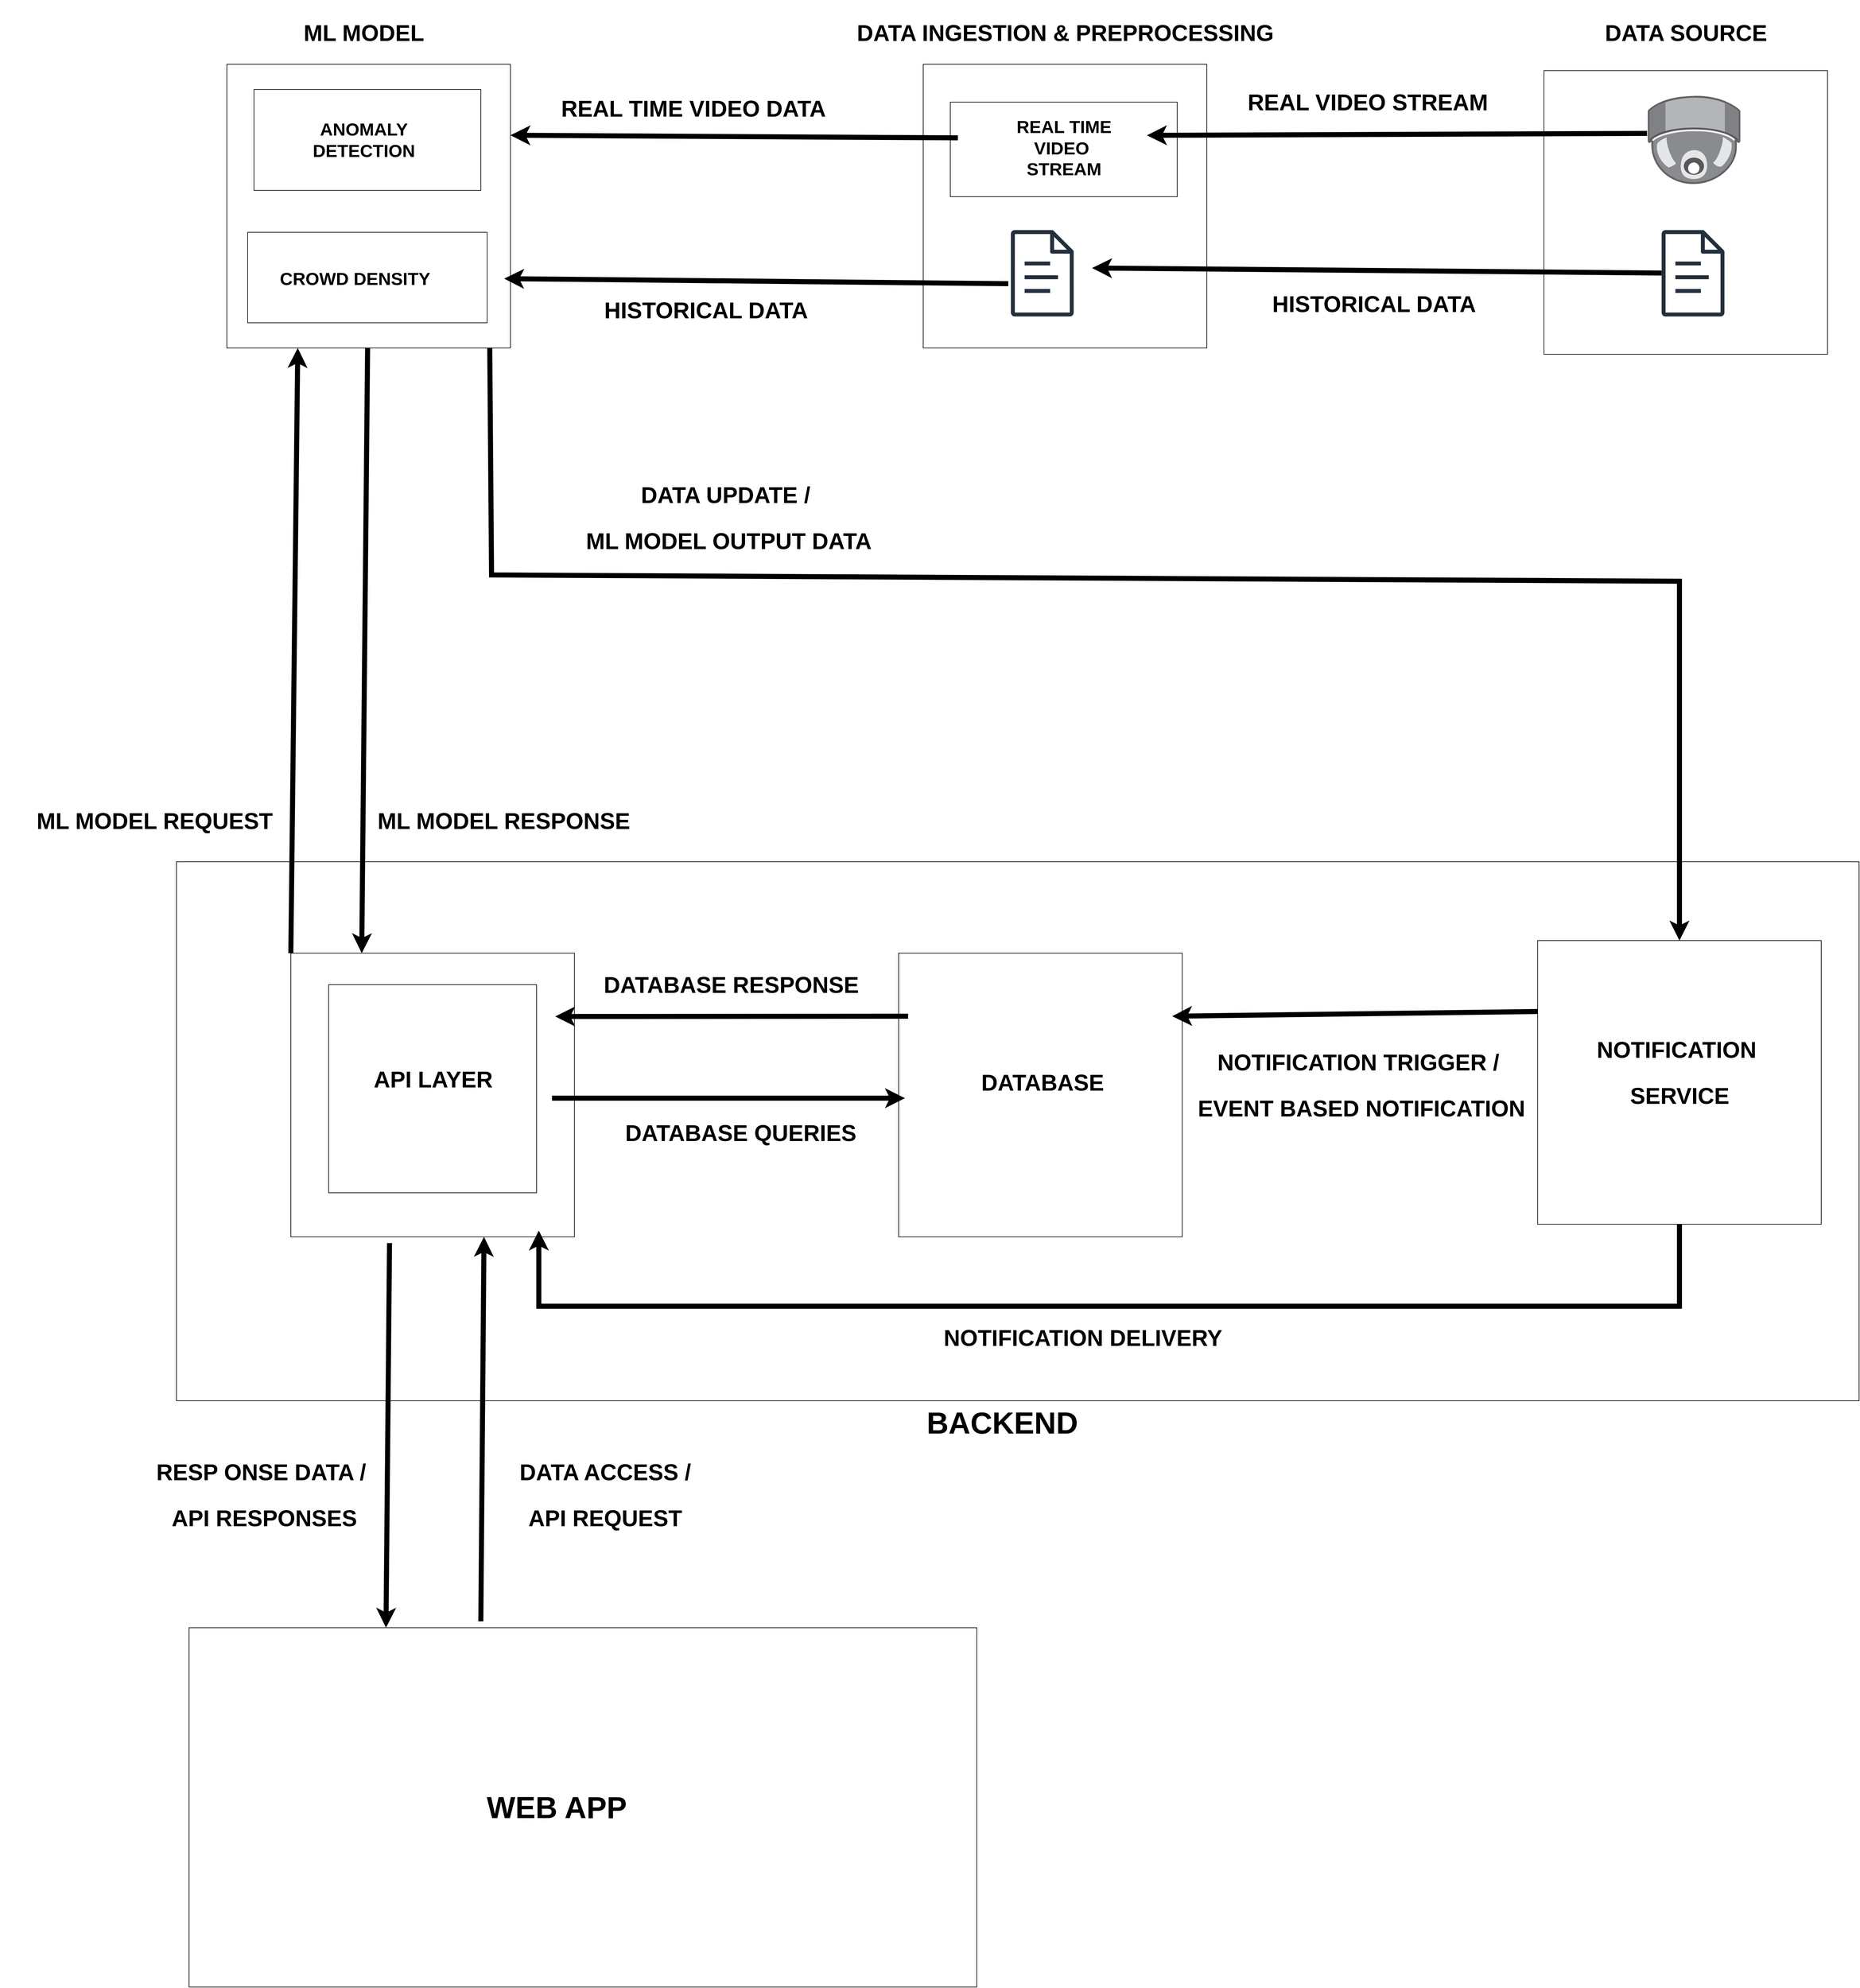 <mxfile version="21.7.5" type="github">
  <diagram id="C5RBs43oDa-KdzZeNtuy" name="Page-1">
    <mxGraphModel dx="3520" dy="1928" grid="1" gridSize="10" guides="1" tooltips="1" connect="1" arrows="1" fold="1" page="1" pageScale="1" pageWidth="3300" pageHeight="4681" math="0" shadow="0">
      <root>
        <mxCell id="WIyWlLk6GJQsqaUBKTNV-0" />
        <mxCell id="WIyWlLk6GJQsqaUBKTNV-1" parent="WIyWlLk6GJQsqaUBKTNV-0" />
        <mxCell id="kaSFXn8B5hOx50bhZMlp-4" value="" style="image;points=[];aspect=fixed;html=1;align=center;shadow=0;dashed=0;image=img/lib/allied_telesis/security/Surveillance_Camera_Ceiling.svg;" parent="WIyWlLk6GJQsqaUBKTNV-1" vertex="1">
          <mxGeometry x="2784" y="190" width="117.2" height="111.53" as="geometry" />
        </mxCell>
        <mxCell id="kaSFXn8B5hOx50bhZMlp-5" value="" style="whiteSpace=wrap;html=1;aspect=fixed;" parent="WIyWlLk6GJQsqaUBKTNV-1" vertex="1">
          <mxGeometry x="2700" y="160" width="450" height="450" as="geometry" />
        </mxCell>
        <mxCell id="kaSFXn8B5hOx50bhZMlp-6" value="" style="image;points=[];aspect=fixed;html=1;align=center;shadow=0;dashed=0;image=img/lib/allied_telesis/security/Surveillance_Camera_Ceiling.svg;" parent="WIyWlLk6GJQsqaUBKTNV-1" vertex="1">
          <mxGeometry x="2864.63" y="200" width="147.12" height="140" as="geometry" />
        </mxCell>
        <mxCell id="kaSFXn8B5hOx50bhZMlp-7" value="" style="sketch=0;outlineConnect=0;fontColor=#232F3E;gradientColor=none;fillColor=#232F3D;strokeColor=none;dashed=0;verticalLabelPosition=bottom;verticalAlign=top;align=center;html=1;fontSize=12;fontStyle=0;aspect=fixed;pointerEvents=1;shape=mxgraph.aws4.document;" parent="WIyWlLk6GJQsqaUBKTNV-1" vertex="1">
          <mxGeometry x="2886.5" y="413" width="100.11" height="137" as="geometry" />
        </mxCell>
        <mxCell id="kaSFXn8B5hOx50bhZMlp-9" value="&lt;h2&gt;DATA SOURCE&lt;/h2&gt;" style="text;strokeColor=none;fillColor=none;html=1;fontSize=24;fontStyle=1;verticalAlign=middle;align=center;" parent="WIyWlLk6GJQsqaUBKTNV-1" vertex="1">
          <mxGeometry x="2772" y="80" width="306" height="40" as="geometry" />
        </mxCell>
        <mxCell id="kaSFXn8B5hOx50bhZMlp-12" value="" style="whiteSpace=wrap;html=1;aspect=fixed;" parent="WIyWlLk6GJQsqaUBKTNV-1" vertex="1">
          <mxGeometry x="1715" y="150" width="450" height="450" as="geometry" />
        </mxCell>
        <mxCell id="kaSFXn8B5hOx50bhZMlp-13" value="" style="rounded=0;whiteSpace=wrap;html=1;" parent="WIyWlLk6GJQsqaUBKTNV-1" vertex="1">
          <mxGeometry x="1758" y="210" width="360" height="150" as="geometry" />
        </mxCell>
        <mxCell id="kaSFXn8B5hOx50bhZMlp-14" value="&lt;h3&gt;REAL TIME&lt;br&gt; VIDEO&amp;nbsp;&lt;br&gt;STREAM&lt;/h3&gt;" style="text;strokeColor=none;fillColor=none;html=1;fontSize=24;fontStyle=1;verticalAlign=middle;align=center;" parent="WIyWlLk6GJQsqaUBKTNV-1" vertex="1">
          <mxGeometry x="1888" y="270" width="100" height="26" as="geometry" />
        </mxCell>
        <mxCell id="kaSFXn8B5hOx50bhZMlp-15" value="" style="sketch=0;outlineConnect=0;fontColor=#232F3E;gradientColor=none;fillColor=#232F3D;strokeColor=none;dashed=0;verticalLabelPosition=bottom;verticalAlign=top;align=center;html=1;fontSize=12;fontStyle=0;aspect=fixed;pointerEvents=1;shape=mxgraph.aws4.document;" parent="WIyWlLk6GJQsqaUBKTNV-1" vertex="1">
          <mxGeometry x="1853.89" y="413" width="100.11" height="137" as="geometry" />
        </mxCell>
        <mxCell id="kaSFXn8B5hOx50bhZMlp-18" value="&lt;h2&gt;DATA INGESTION &amp;amp; PREPROCESSING&lt;/h2&gt;" style="text;strokeColor=none;fillColor=none;html=1;fontSize=24;fontStyle=1;verticalAlign=middle;align=center;" parent="WIyWlLk6GJQsqaUBKTNV-1" vertex="1">
          <mxGeometry x="1692" y="80" width="496" height="40" as="geometry" />
        </mxCell>
        <mxCell id="kaSFXn8B5hOx50bhZMlp-22" value="" style="endArrow=classic;html=1;rounded=0;strokeWidth=8;" parent="WIyWlLk6GJQsqaUBKTNV-1" source="kaSFXn8B5hOx50bhZMlp-7" edge="1">
          <mxGeometry width="50" height="50" relative="1" as="geometry">
            <mxPoint x="2547.63" y="480" as="sourcePoint" />
            <mxPoint x="1982.946" y="473.15" as="targetPoint" />
            <Array as="points" />
          </mxGeometry>
        </mxCell>
        <mxCell id="kaSFXn8B5hOx50bhZMlp-24" value="" style="endArrow=classic;html=1;rounded=0;strokeWidth=8;exitX=-0.007;exitY=0.426;exitDx=0;exitDy=0;exitPerimeter=0;" parent="WIyWlLk6GJQsqaUBKTNV-1" source="kaSFXn8B5hOx50bhZMlp-6" edge="1">
          <mxGeometry width="50" height="50" relative="1" as="geometry">
            <mxPoint x="2510" y="262.67" as="sourcePoint" />
            <mxPoint x="2070" y="262.67" as="targetPoint" />
          </mxGeometry>
        </mxCell>
        <mxCell id="kaSFXn8B5hOx50bhZMlp-26" value="" style="whiteSpace=wrap;html=1;aspect=fixed;" parent="WIyWlLk6GJQsqaUBKTNV-1" vertex="1">
          <mxGeometry x="610" y="150" width="450" height="450" as="geometry" />
        </mxCell>
        <mxCell id="kaSFXn8B5hOx50bhZMlp-27" value="" style="endArrow=classic;html=1;rounded=0;strokeWidth=8;" parent="WIyWlLk6GJQsqaUBKTNV-1" edge="1">
          <mxGeometry width="50" height="50" relative="1" as="geometry">
            <mxPoint x="1850" y="498" as="sourcePoint" />
            <mxPoint x="1050" y="490" as="targetPoint" />
            <Array as="points" />
          </mxGeometry>
        </mxCell>
        <mxCell id="kaSFXn8B5hOx50bhZMlp-28" value="" style="rounded=0;whiteSpace=wrap;html=1;" parent="WIyWlLk6GJQsqaUBKTNV-1" vertex="1">
          <mxGeometry x="643" y="416.5" width="380" height="143.5" as="geometry" />
        </mxCell>
        <mxCell id="kaSFXn8B5hOx50bhZMlp-29" value="&lt;h3&gt;CROWD DENSITY&lt;/h3&gt;" style="text;strokeColor=none;fillColor=none;html=1;fontSize=24;fontStyle=1;verticalAlign=middle;align=center;" parent="WIyWlLk6GJQsqaUBKTNV-1" vertex="1">
          <mxGeometry x="703" y="470" width="220" height="40" as="geometry" />
        </mxCell>
        <mxCell id="kaSFXn8B5hOx50bhZMlp-30" value="" style="rounded=0;whiteSpace=wrap;html=1;" parent="WIyWlLk6GJQsqaUBKTNV-1" vertex="1">
          <mxGeometry x="653" y="190" width="360" height="160" as="geometry" />
        </mxCell>
        <mxCell id="kaSFXn8B5hOx50bhZMlp-31" value="&lt;h3&gt;ANOMALY&lt;br&gt; DETECTION&lt;/h3&gt;" style="text;strokeColor=none;fillColor=none;html=1;fontSize=24;fontStyle=1;verticalAlign=middle;align=center;" parent="WIyWlLk6GJQsqaUBKTNV-1" vertex="1">
          <mxGeometry x="711.5" y="235" width="230" height="70" as="geometry" />
        </mxCell>
        <mxCell id="kaSFXn8B5hOx50bhZMlp-32" value="" style="endArrow=classic;html=1;rounded=0;strokeWidth=8;entryX=1;entryY=0.25;entryDx=0;entryDy=0;" parent="WIyWlLk6GJQsqaUBKTNV-1" target="kaSFXn8B5hOx50bhZMlp-26" edge="1">
          <mxGeometry width="50" height="50" relative="1" as="geometry">
            <mxPoint x="1770" y="266.67" as="sourcePoint" />
            <mxPoint x="1300" y="267" as="targetPoint" />
            <Array as="points" />
          </mxGeometry>
        </mxCell>
        <mxCell id="kaSFXn8B5hOx50bhZMlp-34" value="&lt;h2&gt;ML MODEL&lt;/h2&gt;" style="text;strokeColor=none;fillColor=none;html=1;fontSize=24;fontStyle=1;verticalAlign=middle;align=center;" parent="WIyWlLk6GJQsqaUBKTNV-1" vertex="1">
          <mxGeometry x="701.5" y="80" width="250" height="40" as="geometry" />
        </mxCell>
        <mxCell id="kaSFXn8B5hOx50bhZMlp-35" value="" style="rounded=0;whiteSpace=wrap;html=1;" parent="WIyWlLk6GJQsqaUBKTNV-1" vertex="1">
          <mxGeometry x="530" y="1415" width="2670" height="855" as="geometry" />
        </mxCell>
        <mxCell id="kaSFXn8B5hOx50bhZMlp-36" value="" style="whiteSpace=wrap;html=1;aspect=fixed;" parent="WIyWlLk6GJQsqaUBKTNV-1" vertex="1">
          <mxGeometry x="711.5" y="1560" width="450" height="450" as="geometry" />
        </mxCell>
        <mxCell id="kaSFXn8B5hOx50bhZMlp-37" value="" style="whiteSpace=wrap;html=1;aspect=fixed;" parent="WIyWlLk6GJQsqaUBKTNV-1" vertex="1">
          <mxGeometry x="1676" y="1560" width="450" height="450" as="geometry" />
        </mxCell>
        <mxCell id="kaSFXn8B5hOx50bhZMlp-38" value="" style="endArrow=classic;html=1;rounded=0;strokeWidth=8;" parent="WIyWlLk6GJQsqaUBKTNV-1" edge="1">
          <mxGeometry width="50" height="50" relative="1" as="geometry">
            <mxPoint x="1691" y="1660" as="sourcePoint" />
            <mxPoint x="1131" y="1660.43" as="targetPoint" />
            <Array as="points" />
          </mxGeometry>
        </mxCell>
        <mxCell id="kaSFXn8B5hOx50bhZMlp-39" value="" style="endArrow=classic;html=1;rounded=0;strokeWidth=8;" parent="WIyWlLk6GJQsqaUBKTNV-1" edge="1">
          <mxGeometry width="50" height="50" relative="1" as="geometry">
            <mxPoint x="1126" y="1790" as="sourcePoint" />
            <mxPoint x="1686" y="1790" as="targetPoint" />
            <Array as="points" />
          </mxGeometry>
        </mxCell>
        <mxCell id="kaSFXn8B5hOx50bhZMlp-40" value="" style="whiteSpace=wrap;html=1;aspect=fixed;" parent="WIyWlLk6GJQsqaUBKTNV-1" vertex="1">
          <mxGeometry x="2690" y="1540" width="450" height="450" as="geometry" />
        </mxCell>
        <mxCell id="kaSFXn8B5hOx50bhZMlp-41" value="" style="endArrow=classic;html=1;rounded=0;fontSize=34;strokeWidth=8;entryX=0;entryY=0.25;entryDx=0;entryDy=0;exitX=0;exitY=0.25;exitDx=0;exitDy=0;" parent="WIyWlLk6GJQsqaUBKTNV-1" edge="1" source="kaSFXn8B5hOx50bhZMlp-40">
          <mxGeometry width="50" height="50" relative="1" as="geometry">
            <mxPoint x="2566" y="1690" as="sourcePoint" />
            <mxPoint x="2110" y="1660" as="targetPoint" />
            <Array as="points" />
          </mxGeometry>
        </mxCell>
        <mxCell id="kaSFXn8B5hOx50bhZMlp-43" value="&lt;h2&gt;DATABASE&lt;/h2&gt;" style="text;strokeColor=none;fillColor=none;html=1;fontSize=24;fontStyle=1;verticalAlign=middle;align=center;" parent="WIyWlLk6GJQsqaUBKTNV-1" vertex="1">
          <mxGeometry x="1803.95" y="1707.5" width="200" height="115" as="geometry" />
        </mxCell>
        <mxCell id="kaSFXn8B5hOx50bhZMlp-45" value="&lt;h2&gt;NOTIFICATION&amp;nbsp;&lt;/h2&gt;&lt;h2&gt;SERVICE&lt;/h2&gt;" style="text;strokeColor=none;fillColor=none;html=1;fontSize=24;fontStyle=1;verticalAlign=middle;align=center;" parent="WIyWlLk6GJQsqaUBKTNV-1" vertex="1">
          <mxGeometry x="2805" y="1680" width="220" height="140" as="geometry" />
        </mxCell>
        <mxCell id="kaSFXn8B5hOx50bhZMlp-50" value="" style="endArrow=classic;html=1;rounded=0;strokeWidth=8;exitX=0.927;exitY=0.999;exitDx=0;exitDy=0;exitPerimeter=0;" parent="WIyWlLk6GJQsqaUBKTNV-1" source="kaSFXn8B5hOx50bhZMlp-26" edge="1" target="kaSFXn8B5hOx50bhZMlp-40">
          <mxGeometry width="50" height="50" relative="1" as="geometry">
            <mxPoint x="1220" y="810" as="sourcePoint" />
            <mxPoint x="3280" y="970" as="targetPoint" />
            <Array as="points">
              <mxPoint x="1030" y="960" />
              <mxPoint x="2915" y="970" />
            </Array>
          </mxGeometry>
        </mxCell>
        <mxCell id="kaSFXn8B5hOx50bhZMlp-51" value="" style="rounded=0;whiteSpace=wrap;html=1;" parent="WIyWlLk6GJQsqaUBKTNV-1" vertex="1">
          <mxGeometry x="550" y="2630" width="1250" height="570" as="geometry" />
        </mxCell>
        <mxCell id="kaSFXn8B5hOx50bhZMlp-52" value="&lt;h1&gt;WEB APP&lt;/h1&gt;" style="text;strokeColor=none;fillColor=none;html=1;fontSize=24;fontStyle=1;verticalAlign=middle;align=center;" parent="WIyWlLk6GJQsqaUBKTNV-1" vertex="1">
          <mxGeometry x="760" y="2755" width="746" height="320" as="geometry" />
        </mxCell>
        <mxCell id="kaSFXn8B5hOx50bhZMlp-54" value="" style="endArrow=classic;html=1;rounded=0;strokeWidth=8;entryX=0.25;entryY=1;entryDx=0;entryDy=0;exitX=0;exitY=0;exitDx=0;exitDy=0;" parent="WIyWlLk6GJQsqaUBKTNV-1" target="kaSFXn8B5hOx50bhZMlp-26" edge="1" source="kaSFXn8B5hOx50bhZMlp-36">
          <mxGeometry width="50" height="50" relative="1" as="geometry">
            <mxPoint x="722" y="1300" as="sourcePoint" />
            <mxPoint x="520.0" y="890.323" as="targetPoint" />
            <Array as="points" />
          </mxGeometry>
        </mxCell>
        <mxCell id="kaSFXn8B5hOx50bhZMlp-55" value="" style="endArrow=classic;html=1;rounded=0;strokeWidth=8;entryX=0.25;entryY=0;entryDx=0;entryDy=0;" parent="WIyWlLk6GJQsqaUBKTNV-1" edge="1" target="kaSFXn8B5hOx50bhZMlp-36">
          <mxGeometry width="50" height="50" relative="1" as="geometry">
            <mxPoint x="833.33" y="600" as="sourcePoint" />
            <mxPoint x="833.33" y="1300" as="targetPoint" />
            <Array as="points" />
          </mxGeometry>
        </mxCell>
        <mxCell id="zT2vt_Vaud8pRqrRP3mE-0" value="&lt;h2&gt;REAL VIDEO STREAM&lt;/h2&gt;" style="text;strokeColor=none;fillColor=none;html=1;fontSize=24;fontStyle=1;verticalAlign=middle;align=center;" vertex="1" parent="WIyWlLk6GJQsqaUBKTNV-1">
          <mxGeometry x="2370" y="190" width="100" height="40" as="geometry" />
        </mxCell>
        <mxCell id="zT2vt_Vaud8pRqrRP3mE-1" value="&lt;h2&gt;HISTORICAL DATA&lt;/h2&gt;" style="text;strokeColor=none;fillColor=none;html=1;fontSize=24;fontStyle=1;verticalAlign=middle;align=center;" vertex="1" parent="WIyWlLk6GJQsqaUBKTNV-1">
          <mxGeometry x="2380" y="510" width="100" height="40" as="geometry" />
        </mxCell>
        <mxCell id="zT2vt_Vaud8pRqrRP3mE-2" value="&lt;h2&gt;REAL TIME VIDEO DATA&lt;/h2&gt;" style="text;strokeColor=none;fillColor=none;html=1;fontSize=24;fontStyle=1;verticalAlign=middle;align=center;" vertex="1" parent="WIyWlLk6GJQsqaUBKTNV-1">
          <mxGeometry x="1300" y="200" width="100" height="40" as="geometry" />
        </mxCell>
        <mxCell id="zT2vt_Vaud8pRqrRP3mE-3" value="&lt;h2&gt;HISTORICAL DATA&lt;/h2&gt;" style="text;strokeColor=none;fillColor=none;html=1;fontSize=24;fontStyle=1;verticalAlign=middle;align=center;" vertex="1" parent="WIyWlLk6GJQsqaUBKTNV-1">
          <mxGeometry x="1320" y="520" width="100" height="40" as="geometry" />
        </mxCell>
        <mxCell id="zT2vt_Vaud8pRqrRP3mE-4" value="&lt;h2&gt;DATA UPDATE /&lt;/h2&gt;&lt;h2&gt;&amp;nbsp;ML MODEL OUTPUT DATA&lt;/h2&gt;" style="text;strokeColor=none;fillColor=none;html=1;fontSize=24;fontStyle=1;verticalAlign=middle;align=center;" vertex="1" parent="WIyWlLk6GJQsqaUBKTNV-1">
          <mxGeometry x="1126" y="770" width="550" height="200" as="geometry" />
        </mxCell>
        <mxCell id="zT2vt_Vaud8pRqrRP3mE-6" value="&lt;h2&gt;ML MODEL REQUEST&lt;/h2&gt;" style="text;strokeColor=none;fillColor=none;html=1;fontSize=24;fontStyle=1;verticalAlign=middle;align=center;" vertex="1" parent="WIyWlLk6GJQsqaUBKTNV-1">
          <mxGeometry x="250" y="1330" width="490" height="40" as="geometry" />
        </mxCell>
        <mxCell id="zT2vt_Vaud8pRqrRP3mE-10" value="&lt;h2&gt;ML MODEL RESPONSE&lt;/h2&gt;" style="text;strokeColor=none;fillColor=none;html=1;fontSize=24;fontStyle=1;verticalAlign=middle;align=center;" vertex="1" parent="WIyWlLk6GJQsqaUBKTNV-1">
          <mxGeometry x="810" y="1330" width="477" height="40" as="geometry" />
        </mxCell>
        <mxCell id="zT2vt_Vaud8pRqrRP3mE-11" value="&lt;h2&gt;DATABASE QUERIES&lt;/h2&gt;" style="text;strokeColor=none;fillColor=none;html=1;fontSize=24;fontStyle=1;verticalAlign=middle;align=center;" vertex="1" parent="WIyWlLk6GJQsqaUBKTNV-1">
          <mxGeometry x="1210" y="1810" width="430" height="70" as="geometry" />
        </mxCell>
        <mxCell id="zT2vt_Vaud8pRqrRP3mE-12" value="&lt;h2&gt;DATABASE RESPONSE&lt;/h2&gt;" style="text;strokeColor=none;fillColor=none;html=1;fontSize=24;fontStyle=1;verticalAlign=middle;align=center;" vertex="1" parent="WIyWlLk6GJQsqaUBKTNV-1">
          <mxGeometry x="1170" y="1590" width="480" height="40" as="geometry" />
        </mxCell>
        <mxCell id="zT2vt_Vaud8pRqrRP3mE-13" value="&lt;h2&gt;NOTIFICATION TRIGGER /&lt;/h2&gt;&lt;h2&gt;&amp;nbsp;EVENT BASED NOTIFICATION&lt;/h2&gt;" style="text;strokeColor=none;fillColor=none;html=1;fontSize=24;fontStyle=1;verticalAlign=middle;align=center;" vertex="1" parent="WIyWlLk6GJQsqaUBKTNV-1">
          <mxGeometry x="2080" y="1680" width="650" height="180" as="geometry" />
        </mxCell>
        <mxCell id="zT2vt_Vaud8pRqrRP3mE-14" value="&lt;h1&gt;BACKEND&lt;/h1&gt;" style="text;strokeColor=none;fillColor=none;html=1;fontSize=24;fontStyle=1;verticalAlign=middle;align=center;" vertex="1" parent="WIyWlLk6GJQsqaUBKTNV-1">
          <mxGeometry x="1650" y="2285" width="380" height="40" as="geometry" />
        </mxCell>
        <mxCell id="zT2vt_Vaud8pRqrRP3mE-15" value="" style="endArrow=classic;html=1;rounded=0;strokeWidth=8;exitX=0.348;exitY=1.022;exitDx=0;exitDy=0;entryX=0.25;entryY=0;entryDx=0;entryDy=0;exitPerimeter=0;" edge="1" parent="WIyWlLk6GJQsqaUBKTNV-1" source="kaSFXn8B5hOx50bhZMlp-36" target="kaSFXn8B5hOx50bhZMlp-51">
          <mxGeometry width="50" height="50" relative="1" as="geometry">
            <mxPoint x="240" y="2470" as="sourcePoint" />
            <mxPoint x="800" y="2470" as="targetPoint" />
            <Array as="points" />
          </mxGeometry>
        </mxCell>
        <mxCell id="zT2vt_Vaud8pRqrRP3mE-16" value="" style="endArrow=classic;html=1;rounded=0;strokeWidth=8;exitX=0.348;exitY=1.022;exitDx=0;exitDy=0;entryX=0.25;entryY=0;entryDx=0;entryDy=0;exitPerimeter=0;" edge="1" parent="WIyWlLk6GJQsqaUBKTNV-1">
          <mxGeometry width="50" height="50" relative="1" as="geometry">
            <mxPoint x="1013" y="2620" as="sourcePoint" />
            <mxPoint x="1018" y="2010" as="targetPoint" />
            <Array as="points" />
          </mxGeometry>
        </mxCell>
        <mxCell id="zT2vt_Vaud8pRqrRP3mE-17" value="&lt;h2&gt;RESP ONSE DATA /&lt;/h2&gt;&lt;h2&gt;&amp;nbsp;API RESPONSES&lt;/h2&gt;" style="text;strokeColor=none;fillColor=none;html=1;fontSize=24;fontStyle=1;verticalAlign=middle;align=center;" vertex="1" parent="WIyWlLk6GJQsqaUBKTNV-1">
          <mxGeometry x="430" y="2330" width="467" height="180" as="geometry" />
        </mxCell>
        <mxCell id="zT2vt_Vaud8pRqrRP3mE-18" value="&lt;h2&gt;DATA ACCESS /&amp;nbsp;&lt;/h2&gt;&lt;h2&gt;API REQUEST&amp;nbsp;&lt;/h2&gt;" style="text;strokeColor=none;fillColor=none;html=1;fontSize=24;fontStyle=1;verticalAlign=middle;align=center;" vertex="1" parent="WIyWlLk6GJQsqaUBKTNV-1">
          <mxGeometry x="1040" y="2325" width="350" height="190" as="geometry" />
        </mxCell>
        <mxCell id="zT2vt_Vaud8pRqrRP3mE-19" value="" style="endArrow=classic;html=1;rounded=0;strokeWidth=8;exitX=0.5;exitY=1;exitDx=0;exitDy=0;entryX=0.25;entryY=0;entryDx=0;entryDy=0;" edge="1" parent="WIyWlLk6GJQsqaUBKTNV-1" source="kaSFXn8B5hOx50bhZMlp-40">
          <mxGeometry width="50" height="50" relative="1" as="geometry">
            <mxPoint x="1100" y="2610" as="sourcePoint" />
            <mxPoint x="1105" y="2000" as="targetPoint" />
            <Array as="points">
              <mxPoint x="2915" y="2120" />
              <mxPoint x="1105" y="2120" />
            </Array>
          </mxGeometry>
        </mxCell>
        <mxCell id="zT2vt_Vaud8pRqrRP3mE-20" value="&lt;h2&gt;NOTIFICATION DELIVERY&lt;/h2&gt;" style="text;strokeColor=none;fillColor=none;html=1;fontSize=24;fontStyle=1;verticalAlign=middle;align=center;" vertex="1" parent="WIyWlLk6GJQsqaUBKTNV-1">
          <mxGeometry x="1700" y="2150" width="536" height="40" as="geometry" />
        </mxCell>
        <mxCell id="zT2vt_Vaud8pRqrRP3mE-21" value="" style="whiteSpace=wrap;html=1;aspect=fixed;" vertex="1" parent="WIyWlLk6GJQsqaUBKTNV-1">
          <mxGeometry x="771.5" y="1610" width="330" height="330" as="geometry" />
        </mxCell>
        <mxCell id="zT2vt_Vaud8pRqrRP3mE-23" value="&lt;h2&gt;API LAYER&lt;/h2&gt;" style="text;strokeColor=none;fillColor=none;html=1;fontSize=24;fontStyle=1;verticalAlign=middle;align=center;" vertex="1" parent="WIyWlLk6GJQsqaUBKTNV-1">
          <mxGeometry x="811.5" y="1740" width="250" height="40" as="geometry" />
        </mxCell>
      </root>
    </mxGraphModel>
  </diagram>
</mxfile>
